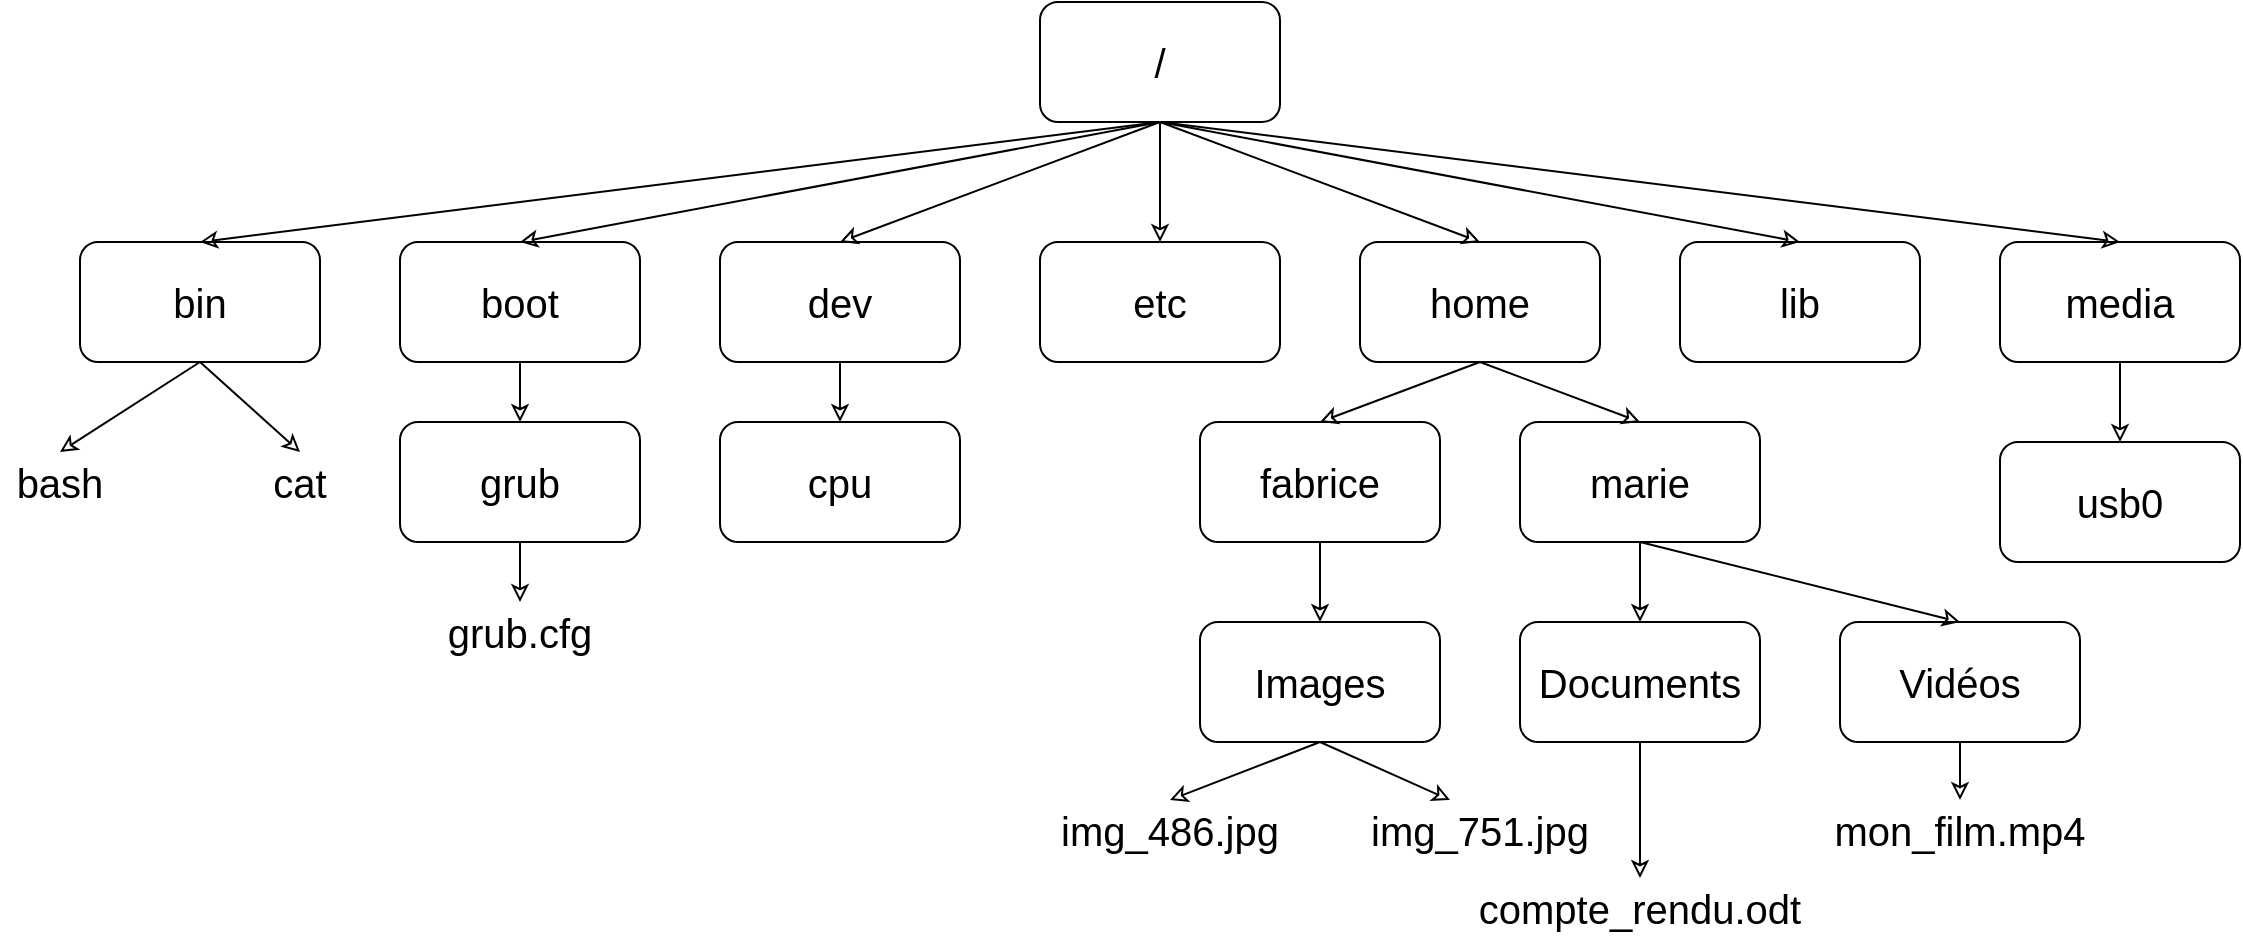 <mxfile version="19.0.3" type="device"><diagram id="KJuTYCs2rmSt6aFusUTl" name="Page-1"><mxGraphModel dx="1133" dy="723" grid="1" gridSize="10" guides="1" tooltips="1" connect="1" arrows="1" fold="1" page="1" pageScale="1" pageWidth="1169" pageHeight="827" math="0" shadow="0"><root><mxCell id="0"/><mxCell id="1" parent="0"/><mxCell id="r3nh9KdFFaxwwZds9gv8-27" style="edgeStyle=none;rounded=0;orthogonalLoop=1;jettySize=auto;html=1;exitX=0.5;exitY=1;exitDx=0;exitDy=0;entryX=0.5;entryY=0;entryDx=0;entryDy=0;fontSize=20;endArrow=classic;endFill=0;" edge="1" parent="1" source="r3nh9KdFFaxwwZds9gv8-1" target="r3nh9KdFFaxwwZds9gv8-5"><mxGeometry relative="1" as="geometry"/></mxCell><mxCell id="r3nh9KdFFaxwwZds9gv8-1" value="/" style="rounded=1;whiteSpace=wrap;html=1;fontSize=20;" vertex="1" parent="1"><mxGeometry x="520" width="120" height="60" as="geometry"/></mxCell><mxCell id="r3nh9KdFFaxwwZds9gv8-31" style="edgeStyle=none;rounded=0;orthogonalLoop=1;jettySize=auto;html=1;exitX=0.5;exitY=1;exitDx=0;exitDy=0;entryX=0.5;entryY=0;entryDx=0;entryDy=0;fontSize=20;endArrow=classic;endFill=0;" edge="1" parent="1" source="r3nh9KdFFaxwwZds9gv8-2" target="r3nh9KdFFaxwwZds9gv8-9"><mxGeometry relative="1" as="geometry"/></mxCell><mxCell id="r3nh9KdFFaxwwZds9gv8-32" style="edgeStyle=none;rounded=0;orthogonalLoop=1;jettySize=auto;html=1;exitX=0.5;exitY=1;exitDx=0;exitDy=0;entryX=0.5;entryY=0;entryDx=0;entryDy=0;fontSize=20;endArrow=classic;endFill=0;" edge="1" parent="1" source="r3nh9KdFFaxwwZds9gv8-2" target="r3nh9KdFFaxwwZds9gv8-10"><mxGeometry relative="1" as="geometry"/></mxCell><mxCell id="r3nh9KdFFaxwwZds9gv8-2" value="bin" style="rounded=1;whiteSpace=wrap;html=1;fontSize=20;" vertex="1" parent="1"><mxGeometry x="40" y="120" width="120" height="60" as="geometry"/></mxCell><mxCell id="r3nh9KdFFaxwwZds9gv8-33" style="edgeStyle=none;rounded=0;orthogonalLoop=1;jettySize=auto;html=1;exitX=0.5;exitY=1;exitDx=0;exitDy=0;entryX=0.5;entryY=0;entryDx=0;entryDy=0;fontSize=20;endArrow=classic;endFill=0;" edge="1" parent="1" source="r3nh9KdFFaxwwZds9gv8-3" target="r3nh9KdFFaxwwZds9gv8-11"><mxGeometry relative="1" as="geometry"/></mxCell><mxCell id="r3nh9KdFFaxwwZds9gv8-3" value="boot" style="rounded=1;whiteSpace=wrap;html=1;fontSize=20;" vertex="1" parent="1"><mxGeometry x="200" y="120" width="120" height="60" as="geometry"/></mxCell><mxCell id="r3nh9KdFFaxwwZds9gv8-35" style="edgeStyle=none;rounded=0;orthogonalLoop=1;jettySize=auto;html=1;exitX=0.5;exitY=1;exitDx=0;exitDy=0;entryX=0.5;entryY=0;entryDx=0;entryDy=0;fontSize=20;endArrow=classic;endFill=0;" edge="1" parent="1" source="r3nh9KdFFaxwwZds9gv8-4" target="r3nh9KdFFaxwwZds9gv8-14"><mxGeometry relative="1" as="geometry"/></mxCell><mxCell id="r3nh9KdFFaxwwZds9gv8-4" value="dev" style="rounded=1;whiteSpace=wrap;html=1;fontSize=20;" vertex="1" parent="1"><mxGeometry x="360" y="120" width="120" height="60" as="geometry"/></mxCell><mxCell id="r3nh9KdFFaxwwZds9gv8-5" value="etc" style="rounded=1;whiteSpace=wrap;html=1;fontSize=20;" vertex="1" parent="1"><mxGeometry x="520" y="120" width="120" height="60" as="geometry"/></mxCell><mxCell id="r3nh9KdFFaxwwZds9gv8-6" value="home" style="rounded=1;whiteSpace=wrap;html=1;fontSize=20;" vertex="1" parent="1"><mxGeometry x="680" y="120" width="120" height="60" as="geometry"/></mxCell><mxCell id="r3nh9KdFFaxwwZds9gv8-7" value="lib" style="rounded=1;whiteSpace=wrap;html=1;fontSize=20;" vertex="1" parent="1"><mxGeometry x="840" y="120" width="120" height="60" as="geometry"/></mxCell><mxCell id="r3nh9KdFFaxwwZds9gv8-43" style="edgeStyle=none;rounded=0;orthogonalLoop=1;jettySize=auto;html=1;exitX=0.5;exitY=1;exitDx=0;exitDy=0;entryX=0.5;entryY=0;entryDx=0;entryDy=0;fontSize=20;endArrow=classic;endFill=0;" edge="1" parent="1" source="r3nh9KdFFaxwwZds9gv8-8" target="r3nh9KdFFaxwwZds9gv8-23"><mxGeometry relative="1" as="geometry"/></mxCell><mxCell id="r3nh9KdFFaxwwZds9gv8-8" value="media" style="rounded=1;whiteSpace=wrap;html=1;fontSize=20;" vertex="1" parent="1"><mxGeometry x="1000" y="120" width="120" height="60" as="geometry"/></mxCell><mxCell id="r3nh9KdFFaxwwZds9gv8-9" value="bash" style="text;html=1;strokeColor=none;fillColor=none;align=center;verticalAlign=middle;whiteSpace=wrap;rounded=0;fontSize=20;" vertex="1" parent="1"><mxGeometry y="225" width="60" height="30" as="geometry"/></mxCell><mxCell id="r3nh9KdFFaxwwZds9gv8-10" value="cat" style="text;html=1;strokeColor=none;fillColor=none;align=center;verticalAlign=middle;whiteSpace=wrap;rounded=0;fontSize=20;" vertex="1" parent="1"><mxGeometry x="120" y="225" width="60" height="30" as="geometry"/></mxCell><mxCell id="r3nh9KdFFaxwwZds9gv8-34" style="edgeStyle=none;rounded=0;orthogonalLoop=1;jettySize=auto;html=1;exitX=0.5;exitY=1;exitDx=0;exitDy=0;entryX=0.5;entryY=0;entryDx=0;entryDy=0;fontSize=20;endArrow=classic;endFill=0;" edge="1" parent="1" source="r3nh9KdFFaxwwZds9gv8-11" target="r3nh9KdFFaxwwZds9gv8-13"><mxGeometry relative="1" as="geometry"/></mxCell><mxCell id="r3nh9KdFFaxwwZds9gv8-11" value="grub" style="rounded=1;whiteSpace=wrap;html=1;fontSize=20;" vertex="1" parent="1"><mxGeometry x="200" y="210" width="120" height="60" as="geometry"/></mxCell><mxCell id="r3nh9KdFFaxwwZds9gv8-13" value="grub.cfg" style="text;html=1;strokeColor=none;fillColor=none;align=center;verticalAlign=middle;whiteSpace=wrap;rounded=0;fontSize=20;" vertex="1" parent="1"><mxGeometry x="230" y="300" width="60" height="30" as="geometry"/></mxCell><mxCell id="r3nh9KdFFaxwwZds9gv8-14" value="cpu" style="rounded=1;whiteSpace=wrap;html=1;fontSize=20;" vertex="1" parent="1"><mxGeometry x="360" y="210" width="120" height="60" as="geometry"/></mxCell><mxCell id="r3nh9KdFFaxwwZds9gv8-38" style="edgeStyle=none;rounded=0;orthogonalLoop=1;jettySize=auto;html=1;exitX=0.5;exitY=1;exitDx=0;exitDy=0;entryX=0.5;entryY=0;entryDx=0;entryDy=0;fontSize=20;endArrow=classic;endFill=0;" edge="1" parent="1" source="r3nh9KdFFaxwwZds9gv8-16" target="r3nh9KdFFaxwwZds9gv8-18"><mxGeometry relative="1" as="geometry"/></mxCell><mxCell id="r3nh9KdFFaxwwZds9gv8-16" value="fabrice" style="rounded=1;whiteSpace=wrap;html=1;fontSize=20;" vertex="1" parent="1"><mxGeometry x="600" y="210" width="120" height="60" as="geometry"/></mxCell><mxCell id="r3nh9KdFFaxwwZds9gv8-39" style="edgeStyle=none;rounded=0;orthogonalLoop=1;jettySize=auto;html=1;exitX=0.5;exitY=1;exitDx=0;exitDy=0;entryX=0.5;entryY=0;entryDx=0;entryDy=0;fontSize=20;endArrow=classic;endFill=0;" edge="1" parent="1" source="r3nh9KdFFaxwwZds9gv8-17" target="r3nh9KdFFaxwwZds9gv8-19"><mxGeometry relative="1" as="geometry"/></mxCell><mxCell id="r3nh9KdFFaxwwZds9gv8-17" value="marie" style="rounded=1;whiteSpace=wrap;html=1;fontSize=20;" vertex="1" parent="1"><mxGeometry x="760" y="210" width="120" height="60" as="geometry"/></mxCell><mxCell id="r3nh9KdFFaxwwZds9gv8-40" style="edgeStyle=none;rounded=0;orthogonalLoop=1;jettySize=auto;html=1;exitX=0.5;exitY=1;exitDx=0;exitDy=0;entryX=0.5;entryY=0;entryDx=0;entryDy=0;fontSize=20;endArrow=classic;endFill=0;" edge="1" parent="1" source="r3nh9KdFFaxwwZds9gv8-18" target="r3nh9KdFFaxwwZds9gv8-20"><mxGeometry relative="1" as="geometry"/></mxCell><mxCell id="r3nh9KdFFaxwwZds9gv8-41" style="edgeStyle=none;rounded=0;orthogonalLoop=1;jettySize=auto;html=1;exitX=0.5;exitY=1;exitDx=0;exitDy=0;entryX=0.25;entryY=0;entryDx=0;entryDy=0;fontSize=20;endArrow=classic;endFill=0;" edge="1" parent="1" source="r3nh9KdFFaxwwZds9gv8-18" target="r3nh9KdFFaxwwZds9gv8-21"><mxGeometry relative="1" as="geometry"/></mxCell><mxCell id="r3nh9KdFFaxwwZds9gv8-18" value="Images" style="rounded=1;whiteSpace=wrap;html=1;fontSize=20;" vertex="1" parent="1"><mxGeometry x="600" y="310" width="120" height="60" as="geometry"/></mxCell><mxCell id="r3nh9KdFFaxwwZds9gv8-42" style="edgeStyle=none;rounded=0;orthogonalLoop=1;jettySize=auto;html=1;exitX=0.5;exitY=1;exitDx=0;exitDy=0;entryX=0.5;entryY=0;entryDx=0;entryDy=0;fontSize=20;endArrow=classic;endFill=0;" edge="1" parent="1" source="r3nh9KdFFaxwwZds9gv8-19" target="r3nh9KdFFaxwwZds9gv8-22"><mxGeometry relative="1" as="geometry"/></mxCell><mxCell id="r3nh9KdFFaxwwZds9gv8-19" value="Documents" style="rounded=1;whiteSpace=wrap;html=1;fontSize=20;" vertex="1" parent="1"><mxGeometry x="760" y="310" width="120" height="60" as="geometry"/></mxCell><mxCell id="r3nh9KdFFaxwwZds9gv8-20" value="img_486.jpg" style="text;html=1;strokeColor=none;fillColor=none;align=center;verticalAlign=middle;whiteSpace=wrap;rounded=0;fontSize=20;" vertex="1" parent="1"><mxGeometry x="555" y="399" width="60" height="30" as="geometry"/></mxCell><mxCell id="r3nh9KdFFaxwwZds9gv8-21" value="img_751.jpg" style="text;html=1;strokeColor=none;fillColor=none;align=center;verticalAlign=middle;whiteSpace=wrap;rounded=0;fontSize=20;" vertex="1" parent="1"><mxGeometry x="710" y="399" width="60" height="30" as="geometry"/></mxCell><mxCell id="r3nh9KdFFaxwwZds9gv8-22" value="compte_rendu.odt" style="text;html=1;strokeColor=none;fillColor=none;align=center;verticalAlign=middle;whiteSpace=wrap;rounded=0;fontSize=20;" vertex="1" parent="1"><mxGeometry x="790" y="438" width="60" height="30" as="geometry"/></mxCell><mxCell id="r3nh9KdFFaxwwZds9gv8-23" value="usb0" style="rounded=1;whiteSpace=wrap;html=1;fontSize=20;" vertex="1" parent="1"><mxGeometry x="1000" y="220" width="120" height="60" as="geometry"/></mxCell><mxCell id="r3nh9KdFFaxwwZds9gv8-24" style="rounded=0;orthogonalLoop=1;jettySize=auto;html=1;exitX=0.5;exitY=1;exitDx=0;exitDy=0;entryX=0.5;entryY=0;entryDx=0;entryDy=0;fontSize=20;endArrow=classic;endFill=0;" edge="1" parent="1" source="r3nh9KdFFaxwwZds9gv8-1" target="r3nh9KdFFaxwwZds9gv8-8"><mxGeometry relative="1" as="geometry"/></mxCell><mxCell id="r3nh9KdFFaxwwZds9gv8-25" style="edgeStyle=none;rounded=0;orthogonalLoop=1;jettySize=auto;html=1;exitX=0.5;exitY=1;exitDx=0;exitDy=0;entryX=0.5;entryY=0;entryDx=0;entryDy=0;fontSize=20;endArrow=classic;endFill=0;" edge="1" parent="1" source="r3nh9KdFFaxwwZds9gv8-1" target="r3nh9KdFFaxwwZds9gv8-7"><mxGeometry relative="1" as="geometry"/></mxCell><mxCell id="r3nh9KdFFaxwwZds9gv8-30" style="edgeStyle=none;rounded=0;orthogonalLoop=1;jettySize=auto;html=1;exitX=0.5;exitY=1;exitDx=0;exitDy=0;entryX=0.5;entryY=0;entryDx=0;entryDy=0;fontSize=20;endArrow=classic;endFill=0;" edge="1" parent="1" source="r3nh9KdFFaxwwZds9gv8-1" target="r3nh9KdFFaxwwZds9gv8-2"><mxGeometry relative="1" as="geometry"/></mxCell><mxCell id="r3nh9KdFFaxwwZds9gv8-29" style="edgeStyle=none;rounded=0;orthogonalLoop=1;jettySize=auto;html=1;exitX=0.5;exitY=1;exitDx=0;exitDy=0;entryX=0.5;entryY=0;entryDx=0;entryDy=0;fontSize=20;endArrow=classic;endFill=0;" edge="1" parent="1" source="r3nh9KdFFaxwwZds9gv8-1" target="r3nh9KdFFaxwwZds9gv8-3"><mxGeometry relative="1" as="geometry"/></mxCell><mxCell id="r3nh9KdFFaxwwZds9gv8-28" style="edgeStyle=none;rounded=0;orthogonalLoop=1;jettySize=auto;html=1;exitX=0.5;exitY=1;exitDx=0;exitDy=0;entryX=0.5;entryY=0;entryDx=0;entryDy=0;fontSize=20;endArrow=classic;endFill=0;" edge="1" parent="1" source="r3nh9KdFFaxwwZds9gv8-1" target="r3nh9KdFFaxwwZds9gv8-4"><mxGeometry relative="1" as="geometry"/></mxCell><mxCell id="r3nh9KdFFaxwwZds9gv8-26" style="edgeStyle=none;rounded=0;orthogonalLoop=1;jettySize=auto;html=1;exitX=0.5;exitY=1;exitDx=0;exitDy=0;entryX=0.5;entryY=0;entryDx=0;entryDy=0;fontSize=20;endArrow=classic;endFill=0;" edge="1" parent="1" source="r3nh9KdFFaxwwZds9gv8-1" target="r3nh9KdFFaxwwZds9gv8-6"><mxGeometry relative="1" as="geometry"/></mxCell><mxCell id="r3nh9KdFFaxwwZds9gv8-36" style="edgeStyle=none;rounded=0;orthogonalLoop=1;jettySize=auto;html=1;exitX=0.5;exitY=1;exitDx=0;exitDy=0;entryX=0.5;entryY=0;entryDx=0;entryDy=0;fontSize=20;endArrow=classic;endFill=0;" edge="1" parent="1" source="r3nh9KdFFaxwwZds9gv8-6" target="r3nh9KdFFaxwwZds9gv8-16"><mxGeometry relative="1" as="geometry"/></mxCell><mxCell id="r3nh9KdFFaxwwZds9gv8-37" style="edgeStyle=none;rounded=0;orthogonalLoop=1;jettySize=auto;html=1;exitX=0.5;exitY=1;exitDx=0;exitDy=0;entryX=0.5;entryY=0;entryDx=0;entryDy=0;fontSize=20;endArrow=classic;endFill=0;" edge="1" parent="1" source="r3nh9KdFFaxwwZds9gv8-6" target="r3nh9KdFFaxwwZds9gv8-17"><mxGeometry relative="1" as="geometry"/></mxCell><mxCell id="r3nh9KdFFaxwwZds9gv8-47" style="edgeStyle=none;rounded=0;orthogonalLoop=1;jettySize=auto;html=1;exitX=0.5;exitY=1;exitDx=0;exitDy=0;entryX=0.5;entryY=0;entryDx=0;entryDy=0;fontSize=20;endArrow=classic;endFill=0;" edge="1" parent="1" source="r3nh9KdFFaxwwZds9gv8-44" target="r3nh9KdFFaxwwZds9gv8-46"><mxGeometry relative="1" as="geometry"/></mxCell><mxCell id="r3nh9KdFFaxwwZds9gv8-44" value="Vidéos" style="rounded=1;whiteSpace=wrap;html=1;fontSize=20;" vertex="1" parent="1"><mxGeometry x="920" y="310" width="120" height="60" as="geometry"/></mxCell><mxCell id="r3nh9KdFFaxwwZds9gv8-45" style="edgeStyle=none;rounded=0;orthogonalLoop=1;jettySize=auto;html=1;exitX=0.5;exitY=1;exitDx=0;exitDy=0;entryX=0.5;entryY=0;entryDx=0;entryDy=0;fontSize=20;endArrow=classic;endFill=0;" edge="1" parent="1" source="r3nh9KdFFaxwwZds9gv8-17" target="r3nh9KdFFaxwwZds9gv8-44"><mxGeometry relative="1" as="geometry"/></mxCell><mxCell id="r3nh9KdFFaxwwZds9gv8-46" value="mon_film.mp4" style="text;html=1;strokeColor=none;fillColor=none;align=center;verticalAlign=middle;whiteSpace=wrap;rounded=0;fontSize=20;" vertex="1" parent="1"><mxGeometry x="950" y="399" width="60" height="30" as="geometry"/></mxCell></root></mxGraphModel></diagram></mxfile>